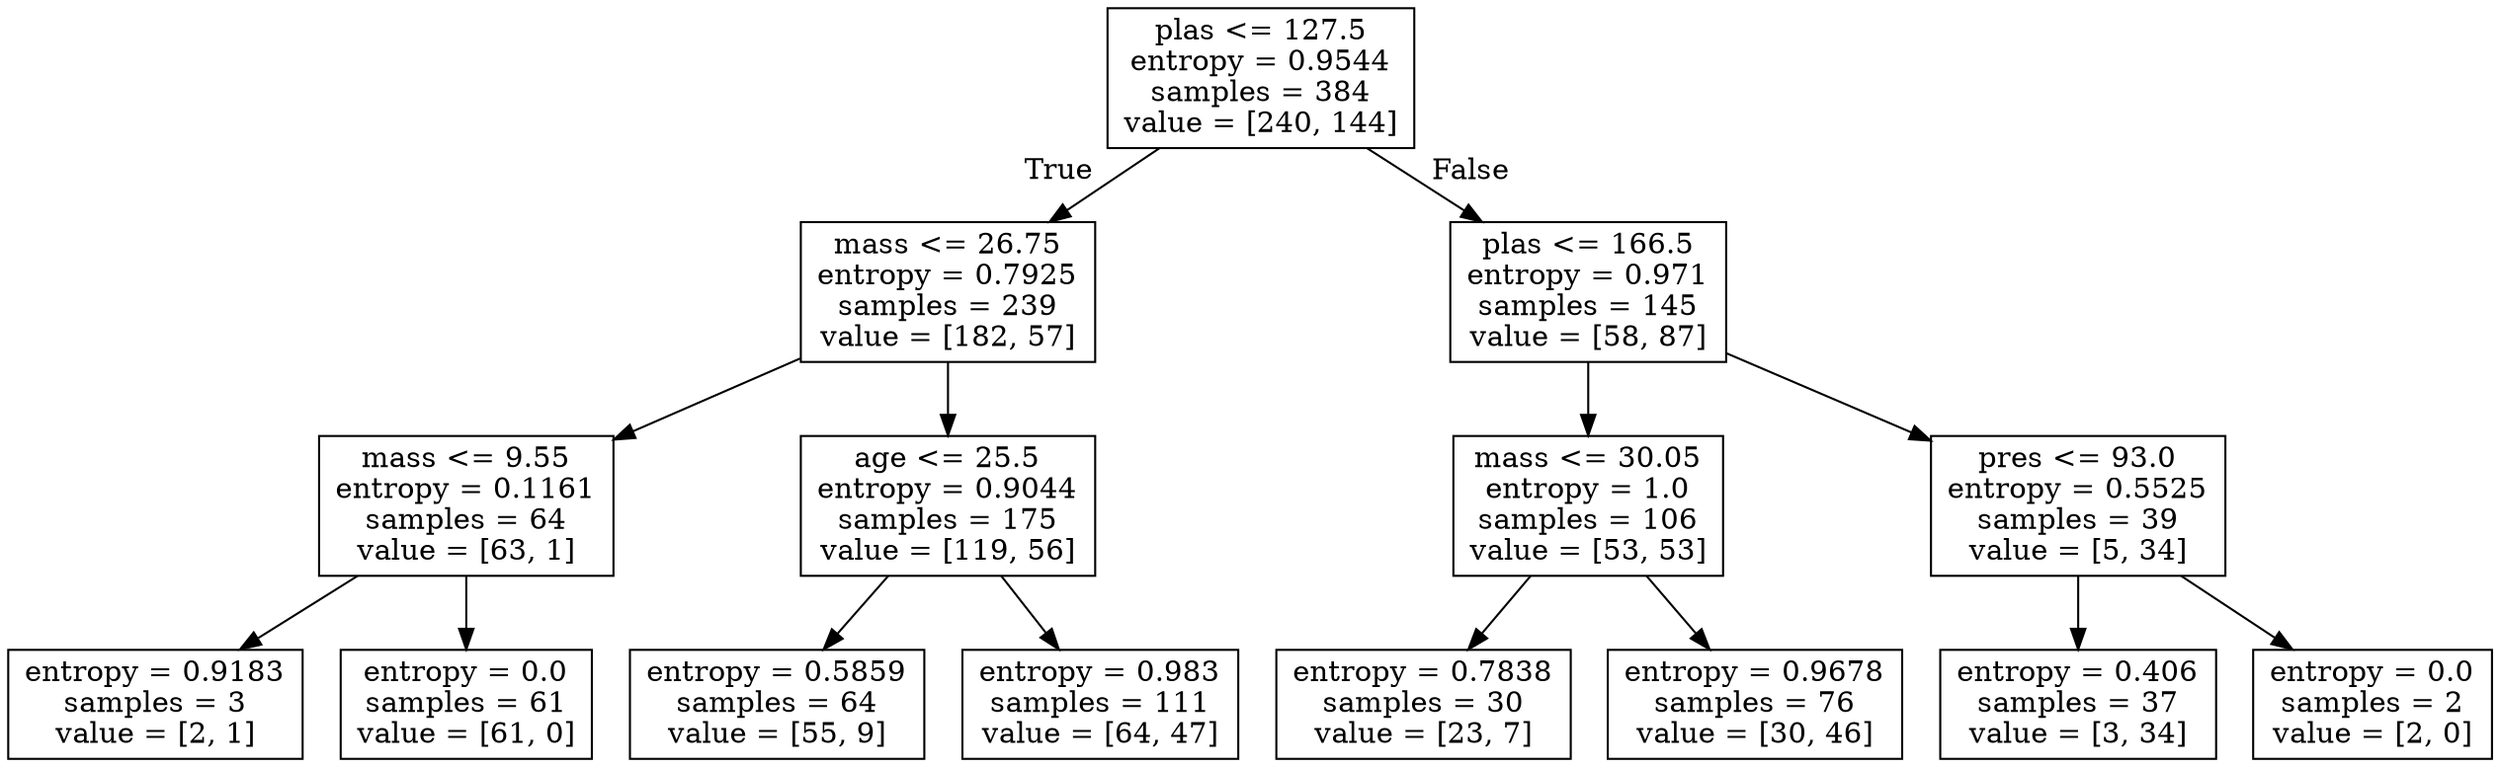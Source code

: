 digraph Tree {
node [shape=box] ;
0 [label="plas <= 127.5\nentropy = 0.9544\nsamples = 384\nvalue = [240, 144]"] ;
1 [label="mass <= 26.75\nentropy = 0.7925\nsamples = 239\nvalue = [182, 57]"] ;
0 -> 1 [labeldistance=2.5, labelangle=45, headlabel="True"] ;
2 [label="mass <= 9.55\nentropy = 0.1161\nsamples = 64\nvalue = [63, 1]"] ;
1 -> 2 ;
3 [label="entropy = 0.9183\nsamples = 3\nvalue = [2, 1]"] ;
2 -> 3 ;
4 [label="entropy = 0.0\nsamples = 61\nvalue = [61, 0]"] ;
2 -> 4 ;
5 [label="age <= 25.5\nentropy = 0.9044\nsamples = 175\nvalue = [119, 56]"] ;
1 -> 5 ;
6 [label="entropy = 0.5859\nsamples = 64\nvalue = [55, 9]"] ;
5 -> 6 ;
7 [label="entropy = 0.983\nsamples = 111\nvalue = [64, 47]"] ;
5 -> 7 ;
8 [label="plas <= 166.5\nentropy = 0.971\nsamples = 145\nvalue = [58, 87]"] ;
0 -> 8 [labeldistance=2.5, labelangle=-45, headlabel="False"] ;
9 [label="mass <= 30.05\nentropy = 1.0\nsamples = 106\nvalue = [53, 53]"] ;
8 -> 9 ;
10 [label="entropy = 0.7838\nsamples = 30\nvalue = [23, 7]"] ;
9 -> 10 ;
11 [label="entropy = 0.9678\nsamples = 76\nvalue = [30, 46]"] ;
9 -> 11 ;
12 [label="pres <= 93.0\nentropy = 0.5525\nsamples = 39\nvalue = [5, 34]"] ;
8 -> 12 ;
13 [label="entropy = 0.406\nsamples = 37\nvalue = [3, 34]"] ;
12 -> 13 ;
14 [label="entropy = 0.0\nsamples = 2\nvalue = [2, 0]"] ;
12 -> 14 ;
}